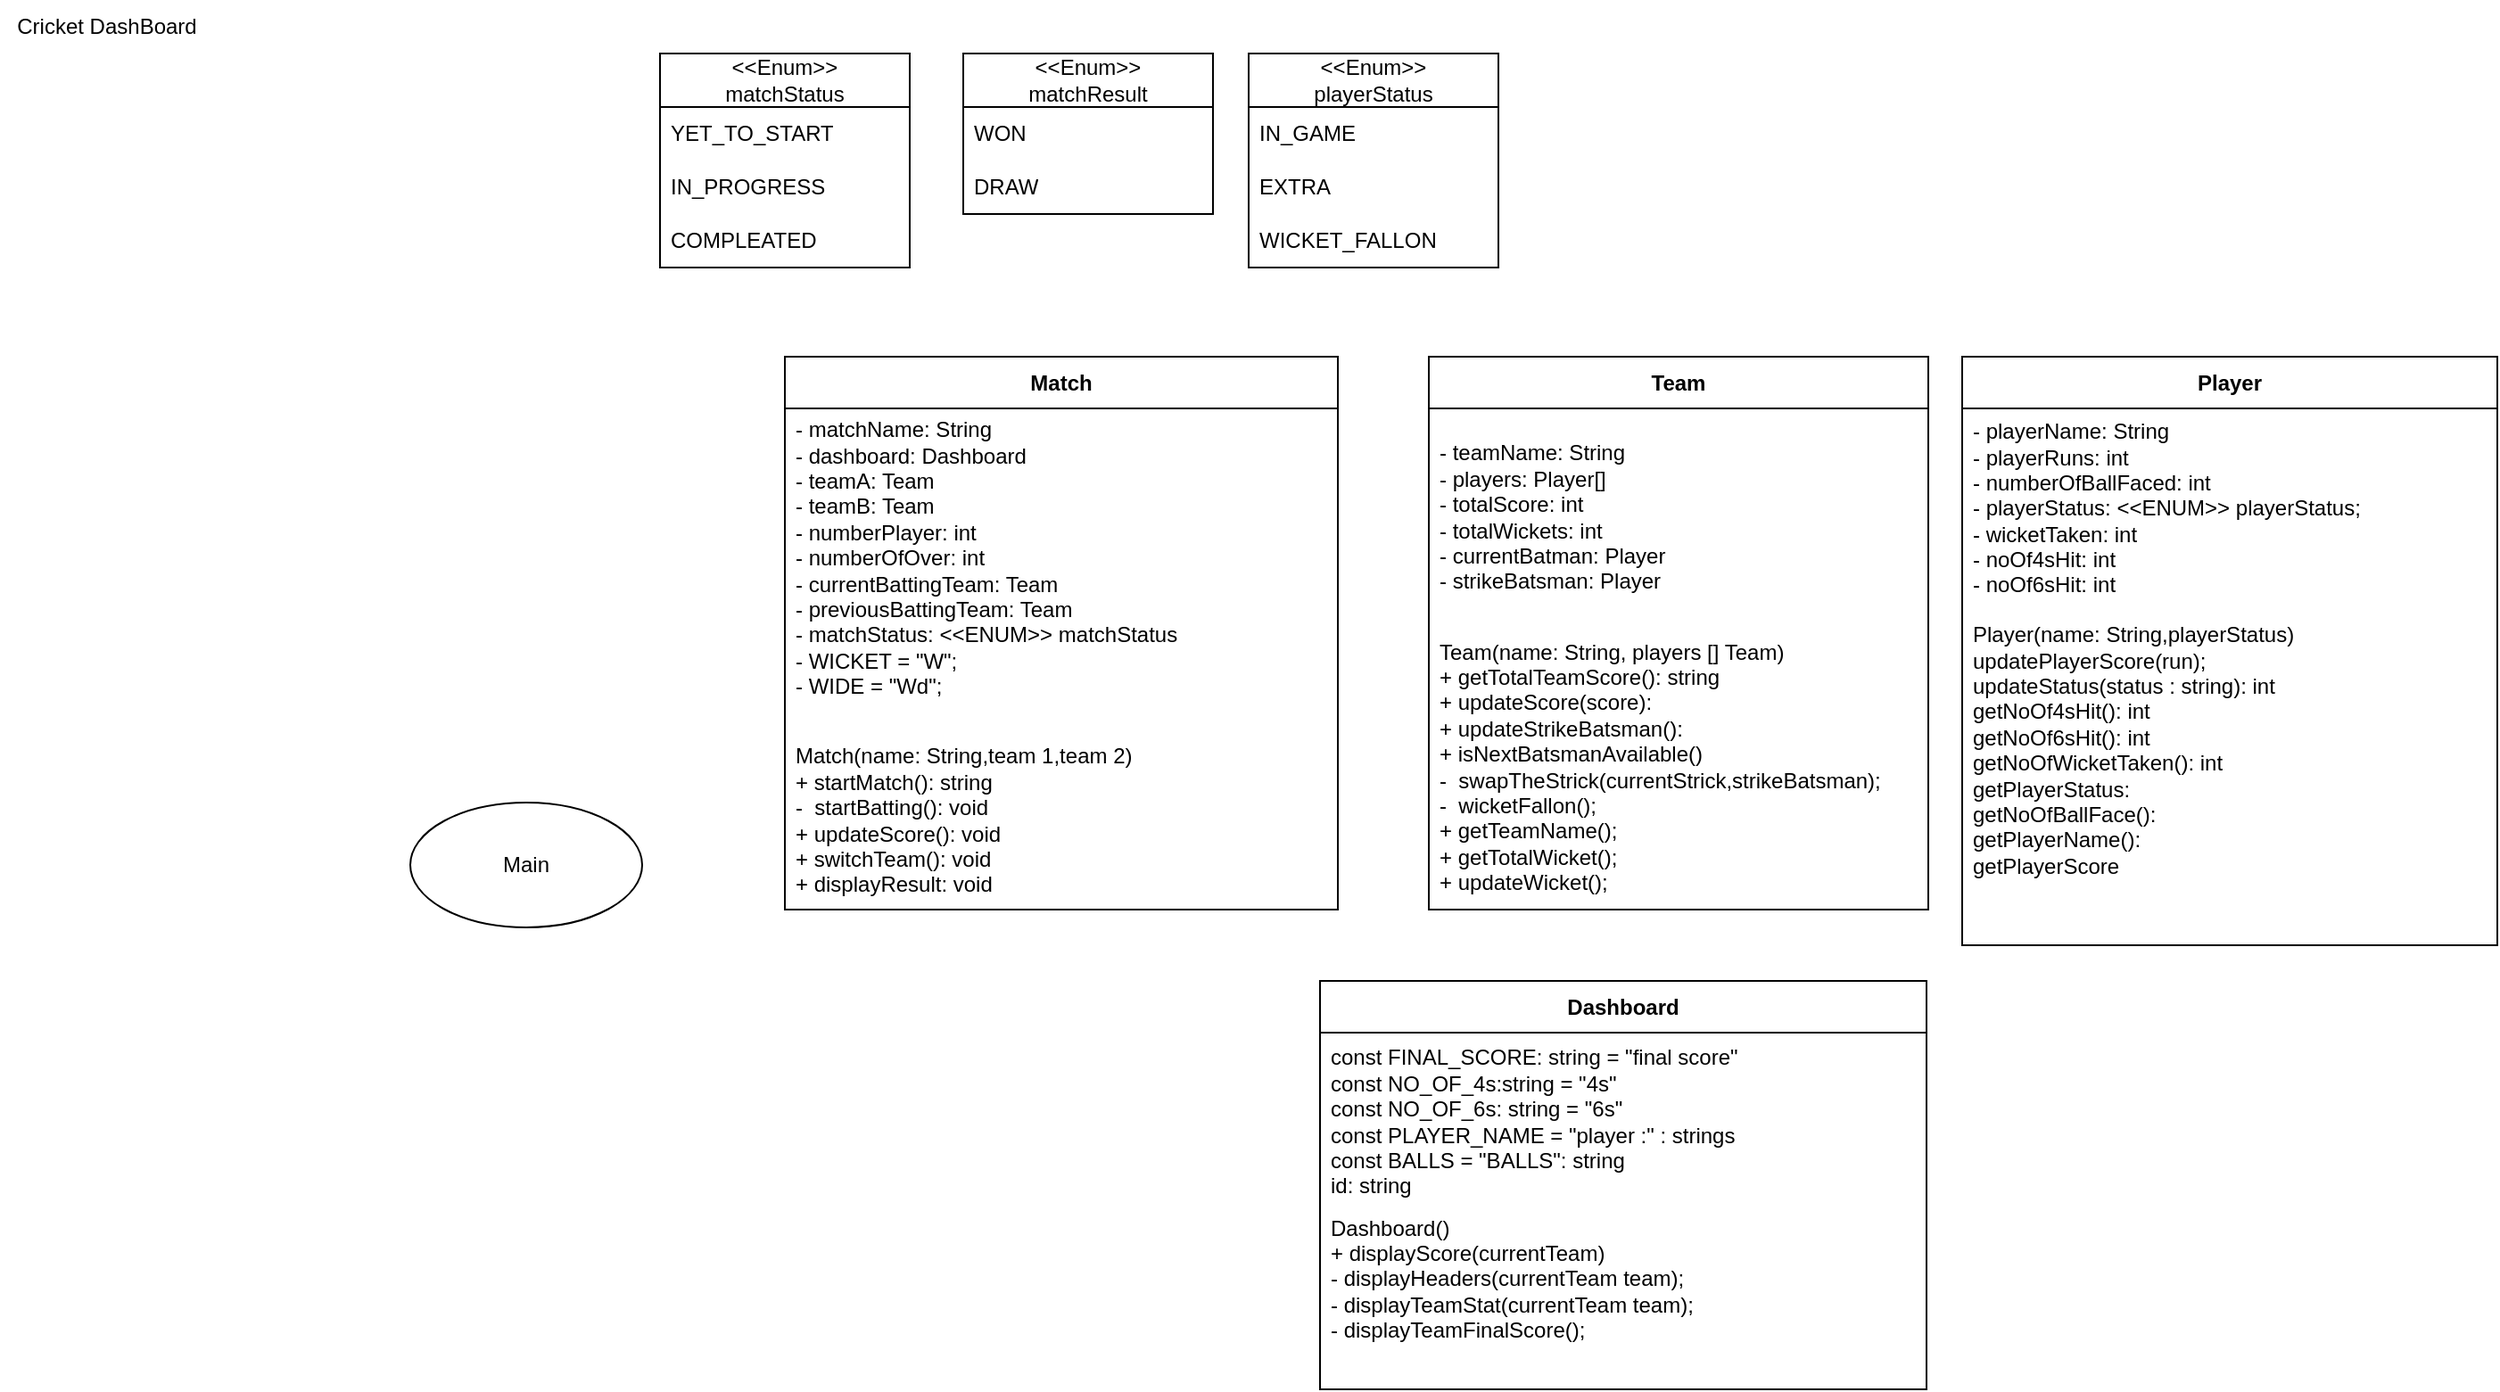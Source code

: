 <mxfile version="23.1.1" type="github">
  <diagram name="Page-1" id="57v3BACR69djvuSTHHto">
    <mxGraphModel dx="909" dy="515" grid="1" gridSize="10" guides="1" tooltips="1" connect="1" arrows="1" fold="1" page="1" pageScale="1" pageWidth="850" pageHeight="1100" math="0" shadow="0">
      <root>
        <mxCell id="0" />
        <mxCell id="1" parent="0" />
        <mxCell id="Vpk79EZBwUhoFVZkjS05-1" value="Cricket DashBoard" style="text;html=1;strokeColor=none;fillColor=none;align=center;verticalAlign=middle;whiteSpace=wrap;rounded=0;" vertex="1" parent="1">
          <mxGeometry x="10" y="10" width="120" height="30" as="geometry" />
        </mxCell>
        <mxCell id="Vpk79EZBwUhoFVZkjS05-2" value="&lt;div&gt;&amp;lt;&amp;lt;Enum&amp;gt;&amp;gt;&lt;/div&gt;&lt;div&gt;matchStatus&lt;br&gt;&lt;/div&gt;" style="swimlane;fontStyle=0;childLayout=stackLayout;horizontal=1;startSize=30;horizontalStack=0;resizeParent=1;resizeParentMax=0;resizeLast=0;collapsible=1;marginBottom=0;whiteSpace=wrap;html=1;" vertex="1" parent="1">
          <mxGeometry x="380" y="40" width="140" height="120" as="geometry" />
        </mxCell>
        <mxCell id="Vpk79EZBwUhoFVZkjS05-3" value="YET_TO_START" style="text;strokeColor=none;fillColor=none;align=left;verticalAlign=middle;spacingLeft=4;spacingRight=4;overflow=hidden;points=[[0,0.5],[1,0.5]];portConstraint=eastwest;rotatable=0;whiteSpace=wrap;html=1;" vertex="1" parent="Vpk79EZBwUhoFVZkjS05-2">
          <mxGeometry y="30" width="140" height="30" as="geometry" />
        </mxCell>
        <mxCell id="Vpk79EZBwUhoFVZkjS05-4" value="IN_PROGRESS" style="text;strokeColor=none;fillColor=none;align=left;verticalAlign=middle;spacingLeft=4;spacingRight=4;overflow=hidden;points=[[0,0.5],[1,0.5]];portConstraint=eastwest;rotatable=0;whiteSpace=wrap;html=1;" vertex="1" parent="Vpk79EZBwUhoFVZkjS05-2">
          <mxGeometry y="60" width="140" height="30" as="geometry" />
        </mxCell>
        <mxCell id="Vpk79EZBwUhoFVZkjS05-5" value="COMPLEATED" style="text;strokeColor=none;fillColor=none;align=left;verticalAlign=middle;spacingLeft=4;spacingRight=4;overflow=hidden;points=[[0,0.5],[1,0.5]];portConstraint=eastwest;rotatable=0;whiteSpace=wrap;html=1;" vertex="1" parent="Vpk79EZBwUhoFVZkjS05-2">
          <mxGeometry y="90" width="140" height="30" as="geometry" />
        </mxCell>
        <mxCell id="Vpk79EZBwUhoFVZkjS05-6" value="&lt;div&gt;&amp;lt;&amp;lt;Enum&amp;gt;&amp;gt;&lt;/div&gt;&lt;div&gt;matchResult&lt;br&gt;&lt;/div&gt;" style="swimlane;fontStyle=0;childLayout=stackLayout;horizontal=1;startSize=30;horizontalStack=0;resizeParent=1;resizeParentMax=0;resizeLast=0;collapsible=1;marginBottom=0;whiteSpace=wrap;html=1;" vertex="1" parent="1">
          <mxGeometry x="550" y="40" width="140" height="90" as="geometry" />
        </mxCell>
        <mxCell id="Vpk79EZBwUhoFVZkjS05-7" value="WON" style="text;strokeColor=none;fillColor=none;align=left;verticalAlign=middle;spacingLeft=4;spacingRight=4;overflow=hidden;points=[[0,0.5],[1,0.5]];portConstraint=eastwest;rotatable=0;whiteSpace=wrap;html=1;" vertex="1" parent="Vpk79EZBwUhoFVZkjS05-6">
          <mxGeometry y="30" width="140" height="30" as="geometry" />
        </mxCell>
        <mxCell id="Vpk79EZBwUhoFVZkjS05-8" value="&lt;div&gt;DRAW&lt;/div&gt;" style="text;strokeColor=none;fillColor=none;align=left;verticalAlign=middle;spacingLeft=4;spacingRight=4;overflow=hidden;points=[[0,0.5],[1,0.5]];portConstraint=eastwest;rotatable=0;whiteSpace=wrap;html=1;" vertex="1" parent="Vpk79EZBwUhoFVZkjS05-6">
          <mxGeometry y="60" width="140" height="30" as="geometry" />
        </mxCell>
        <mxCell id="Vpk79EZBwUhoFVZkjS05-11" value="Main" style="ellipse;html=1;whiteSpace=wrap;" vertex="1" parent="1">
          <mxGeometry x="240" y="460" width="130" height="70" as="geometry" />
        </mxCell>
        <mxCell id="Vpk79EZBwUhoFVZkjS05-12" value="Match" style="swimlane;fontStyle=1;align=center;verticalAlign=middle;childLayout=stackLayout;horizontal=1;startSize=29;horizontalStack=0;resizeParent=1;resizeParentMax=0;resizeLast=0;collapsible=0;marginBottom=0;html=1;whiteSpace=wrap;" vertex="1" parent="1">
          <mxGeometry x="450" y="210" width="310" height="310" as="geometry" />
        </mxCell>
        <mxCell id="Vpk79EZBwUhoFVZkjS05-13" value="&lt;div align=&quot;left&quot;&gt;&lt;div&gt;- matchName: String&lt;/div&gt;&lt;div&gt;- dashboard: Dashboard&lt;br&gt;&lt;/div&gt;- teamA: Team&lt;br&gt;- teamB: Team&lt;/div&gt;&lt;div align=&quot;left&quot;&gt;- numberPlayer: int&lt;/div&gt;&lt;div align=&quot;left&quot;&gt;- numberOfOver: int&lt;/div&gt;&lt;div align=&quot;left&quot;&gt;- currentBattingTeam: Team&lt;/div&gt;&lt;div align=&quot;left&quot;&gt;- previousBattingTeam: Team&lt;/div&gt;&lt;div align=&quot;left&quot;&gt;- matchStatus: &amp;lt;&amp;lt;ENUM&amp;gt;&amp;gt; matchStatus &lt;br&gt;&lt;/div&gt;&lt;div align=&quot;left&quot;&gt;- WICKET = &quot;W&quot;;&lt;br&gt;- WIDE = &quot;Wd&quot;;&lt;br&gt;&lt;br&gt;&lt;/div&gt;" style="text;html=1;strokeColor=none;fillColor=none;align=left;verticalAlign=middle;spacingLeft=4;spacingRight=4;overflow=hidden;rotatable=0;points=[[0,0.5],[1,0.5]];portConstraint=eastwest;whiteSpace=wrap;" vertex="1" parent="Vpk79EZBwUhoFVZkjS05-12">
          <mxGeometry y="29" width="310" height="181" as="geometry" />
        </mxCell>
        <mxCell id="Vpk79EZBwUhoFVZkjS05-14" value="&lt;div&gt;Match(name: String,team 1,team 2)&lt;/div&gt;&lt;div&gt;+ startMatch(): string&lt;/div&gt;&lt;div&gt;-&amp;nbsp; startBatting(): void&lt;br&gt;&lt;/div&gt;&lt;div&gt;+ updateScore(): void&lt;/div&gt;&lt;div&gt;+ switchTeam(): void&lt;/div&gt;&lt;div&gt;+ displayResult: void&lt;br&gt;&lt;/div&gt;" style="text;html=1;strokeColor=none;fillColor=none;align=left;verticalAlign=middle;spacingLeft=4;spacingRight=4;overflow=hidden;rotatable=0;points=[[0,0.5],[1,0.5]];portConstraint=eastwest;whiteSpace=wrap;" vertex="1" parent="Vpk79EZBwUhoFVZkjS05-12">
          <mxGeometry y="210" width="310" height="100" as="geometry" />
        </mxCell>
        <mxCell id="Vpk79EZBwUhoFVZkjS05-16" value="Team" style="swimlane;fontStyle=1;align=center;verticalAlign=middle;childLayout=stackLayout;horizontal=1;startSize=29;horizontalStack=0;resizeParent=1;resizeParentMax=0;resizeLast=0;collapsible=0;marginBottom=0;html=1;whiteSpace=wrap;" vertex="1" parent="1">
          <mxGeometry x="811" y="210" width="280" height="310" as="geometry" />
        </mxCell>
        <mxCell id="Vpk79EZBwUhoFVZkjS05-17" value="&lt;div align=&quot;left&quot;&gt;&lt;div&gt;- teamName: String &lt;br&gt;&lt;/div&gt;- players: Player[]&lt;/div&gt;&lt;div align=&quot;left&quot;&gt;- totalScore: int&lt;/div&gt;&lt;div align=&quot;left&quot;&gt;- totalWickets: int&lt;/div&gt;&lt;div align=&quot;left&quot;&gt;- currentBatman: Player&lt;/div&gt;&lt;div align=&quot;left&quot;&gt;- strikeBatsman: Player &lt;br&gt;&lt;/div&gt;" style="text;html=1;strokeColor=none;fillColor=none;align=left;verticalAlign=middle;spacingLeft=4;spacingRight=4;overflow=hidden;rotatable=0;points=[[0,0.5],[1,0.5]];portConstraint=eastwest;whiteSpace=wrap;" vertex="1" parent="Vpk79EZBwUhoFVZkjS05-16">
          <mxGeometry y="29" width="280" height="121" as="geometry" />
        </mxCell>
        <mxCell id="Vpk79EZBwUhoFVZkjS05-18" value="&lt;div&gt;Team(name: String, players [] Team)&lt;/div&gt;&lt;div&gt;+ getTotalTeamScore(): string&lt;br&gt;&lt;/div&gt;&lt;div&gt;+ updateScore(score):&lt;/div&gt;&lt;div&gt;+ updateStrikeBatsman():&lt;/div&gt;&lt;div&gt;+ isNextBatsmanAvailable()&lt;br&gt;&lt;/div&gt;&lt;div&gt;-&amp;nbsp; swapTheStrick(currentStrick,strikeBatsman);&lt;/div&gt;&lt;div&gt;-&amp;nbsp; wicketFallon();&lt;/div&gt;&lt;div&gt;+ getTeamName();&lt;/div&gt;&lt;div&gt;+ getTotalWicket();&lt;/div&gt;&lt;div&gt;+ updateWicket();&lt;br&gt;&lt;/div&gt;" style="text;html=1;strokeColor=none;fillColor=none;align=left;verticalAlign=middle;spacingLeft=4;spacingRight=4;overflow=hidden;rotatable=0;points=[[0,0.5],[1,0.5]];portConstraint=eastwest;whiteSpace=wrap;" vertex="1" parent="Vpk79EZBwUhoFVZkjS05-16">
          <mxGeometry y="150" width="280" height="160" as="geometry" />
        </mxCell>
        <mxCell id="Vpk79EZBwUhoFVZkjS05-20" value="Player" style="swimlane;fontStyle=1;align=center;verticalAlign=middle;childLayout=stackLayout;horizontal=1;startSize=29;horizontalStack=0;resizeParent=1;resizeParentMax=0;resizeLast=0;collapsible=0;marginBottom=0;html=1;whiteSpace=wrap;" vertex="1" parent="1">
          <mxGeometry x="1110" y="210" width="300" height="330" as="geometry" />
        </mxCell>
        <mxCell id="Vpk79EZBwUhoFVZkjS05-21" value="&lt;div align=&quot;left&quot;&gt;&lt;div&gt;- playerName: String &lt;br&gt;&lt;/div&gt;- playerRuns: int&lt;/div&gt;&lt;div align=&quot;left&quot;&gt;- numberOfBallFaced: int&lt;br&gt;&lt;/div&gt;&lt;div align=&quot;left&quot;&gt;- playerStatus: &amp;lt;&amp;lt;ENUM&amp;gt;&amp;gt; playerStatus;&lt;/div&gt;&lt;div align=&quot;left&quot;&gt;- wicketTaken: int&lt;/div&gt;&lt;div align=&quot;left&quot;&gt;- noOf4sHit: int&lt;/div&gt;&lt;div align=&quot;left&quot;&gt;- noOf6sHit: int&lt;br&gt;&lt;/div&gt;" style="text;html=1;strokeColor=none;fillColor=none;align=left;verticalAlign=middle;spacingLeft=4;spacingRight=4;overflow=hidden;rotatable=0;points=[[0,0.5],[1,0.5]];portConstraint=eastwest;whiteSpace=wrap;" vertex="1" parent="Vpk79EZBwUhoFVZkjS05-20">
          <mxGeometry y="29" width="300" height="111" as="geometry" />
        </mxCell>
        <mxCell id="Vpk79EZBwUhoFVZkjS05-22" value="&lt;div&gt;Player(name: String,playerStatus)&lt;/div&gt;&lt;div&gt;updatePlayerScore(run);&lt;/div&gt;&lt;div&gt;updateStatus(status : string): int&lt;br&gt;&lt;/div&gt;&lt;div&gt;getNoOf4sHit(): int&lt;br&gt;&lt;/div&gt;&lt;div&gt;getNoOf6sHit(): int&lt;br&gt;&lt;/div&gt;&lt;div&gt;getNoOfWicketTaken(): int&lt;/div&gt;&lt;div&gt;getPlayerStatus:&lt;/div&gt;&lt;div&gt;getNoOfBallFace():&lt;/div&gt;&lt;div&gt;getPlayerName():&lt;/div&gt;&lt;div&gt;getPlayerScore&lt;br&gt;&lt;/div&gt;&lt;div&gt;&lt;br&gt;&lt;/div&gt;&lt;div&gt;&lt;br&gt;&lt;/div&gt;" style="text;html=1;strokeColor=none;fillColor=none;align=left;verticalAlign=middle;spacingLeft=4;spacingRight=4;overflow=hidden;rotatable=0;points=[[0,0.5],[1,0.5]];portConstraint=eastwest;whiteSpace=wrap;" vertex="1" parent="Vpk79EZBwUhoFVZkjS05-20">
          <mxGeometry y="140" width="300" height="190" as="geometry" />
        </mxCell>
        <mxCell id="Vpk79EZBwUhoFVZkjS05-23" value="&lt;div&gt;&amp;lt;&amp;lt;Enum&amp;gt;&amp;gt;&lt;/div&gt;&lt;div&gt;playerStatus&lt;br&gt;&lt;/div&gt;" style="swimlane;fontStyle=0;childLayout=stackLayout;horizontal=1;startSize=30;horizontalStack=0;resizeParent=1;resizeParentMax=0;resizeLast=0;collapsible=1;marginBottom=0;whiteSpace=wrap;html=1;" vertex="1" parent="1">
          <mxGeometry x="710" y="40" width="140" height="120" as="geometry" />
        </mxCell>
        <mxCell id="Vpk79EZBwUhoFVZkjS05-24" value="IN_GAME" style="text;strokeColor=none;fillColor=none;align=left;verticalAlign=middle;spacingLeft=4;spacingRight=4;overflow=hidden;points=[[0,0.5],[1,0.5]];portConstraint=eastwest;rotatable=0;whiteSpace=wrap;html=1;" vertex="1" parent="Vpk79EZBwUhoFVZkjS05-23">
          <mxGeometry y="30" width="140" height="30" as="geometry" />
        </mxCell>
        <mxCell id="Vpk79EZBwUhoFVZkjS05-25" value="EXTRA" style="text;strokeColor=none;fillColor=none;align=left;verticalAlign=middle;spacingLeft=4;spacingRight=4;overflow=hidden;points=[[0,0.5],[1,0.5]];portConstraint=eastwest;rotatable=0;whiteSpace=wrap;html=1;" vertex="1" parent="Vpk79EZBwUhoFVZkjS05-23">
          <mxGeometry y="60" width="140" height="30" as="geometry" />
        </mxCell>
        <mxCell id="Vpk79EZBwUhoFVZkjS05-32" value="WICKET_FALLON" style="text;strokeColor=none;fillColor=none;align=left;verticalAlign=middle;spacingLeft=4;spacingRight=4;overflow=hidden;points=[[0,0.5],[1,0.5]];portConstraint=eastwest;rotatable=0;whiteSpace=wrap;html=1;" vertex="1" parent="Vpk79EZBwUhoFVZkjS05-23">
          <mxGeometry y="90" width="140" height="30" as="geometry" />
        </mxCell>
        <mxCell id="Vpk79EZBwUhoFVZkjS05-26" value="Dashboard" style="swimlane;fontStyle=1;align=center;verticalAlign=middle;childLayout=stackLayout;horizontal=1;startSize=29;horizontalStack=0;resizeParent=1;resizeParentMax=0;resizeLast=0;collapsible=0;marginBottom=0;html=1;whiteSpace=wrap;" vertex="1" parent="1">
          <mxGeometry x="750" y="560" width="340" height="229" as="geometry" />
        </mxCell>
        <mxCell id="Vpk79EZBwUhoFVZkjS05-28" value="&lt;div&gt;const FINAL_SCORE: string = &quot;final score&quot;&lt;br&gt;&lt;/div&gt;&lt;div&gt;const NO_OF_4s:string = &quot;4s&quot;&lt;/div&gt;&lt;div&gt;const NO_OF_6s: string = &quot;6s&quot;&lt;/div&gt;&lt;div&gt;const PLAYER_NAME = &quot;player :&quot; : strings&lt;/div&gt;&lt;div&gt;const BALLS = &quot;BALLS&quot;: string&lt;/div&gt;&lt;div&gt;id: string&lt;br&gt;&lt;/div&gt;" style="text;html=1;strokeColor=none;fillColor=none;align=left;verticalAlign=middle;spacingLeft=4;spacingRight=4;overflow=hidden;rotatable=0;points=[[0,0.5],[1,0.5]];portConstraint=eastwest;whiteSpace=wrap;" vertex="1" parent="Vpk79EZBwUhoFVZkjS05-26">
          <mxGeometry y="29" width="340" height="100" as="geometry" />
        </mxCell>
        <mxCell id="Vpk79EZBwUhoFVZkjS05-30" value="&lt;div&gt;Dashboard()&lt;/div&gt;&lt;div&gt;+ displayScore(currentTeam)&lt;/div&gt;&lt;div&gt;- displayHeaders(currentTeam team);&lt;/div&gt;&lt;div&gt;- displayTeamStat(currentTeam team);&lt;/div&gt;&lt;div&gt;- displayTeamFinalScore();&lt;br&gt;&lt;/div&gt;&lt;div&gt;&lt;br&gt;&lt;/div&gt;&lt;div&gt;&lt;br&gt;&lt;/div&gt;" style="text;html=1;strokeColor=none;fillColor=none;align=left;verticalAlign=middle;spacingLeft=4;spacingRight=4;overflow=hidden;rotatable=0;points=[[0,0.5],[1,0.5]];portConstraint=eastwest;whiteSpace=wrap;" vertex="1" parent="Vpk79EZBwUhoFVZkjS05-26">
          <mxGeometry y="129" width="340" height="100" as="geometry" />
        </mxCell>
      </root>
    </mxGraphModel>
  </diagram>
</mxfile>
